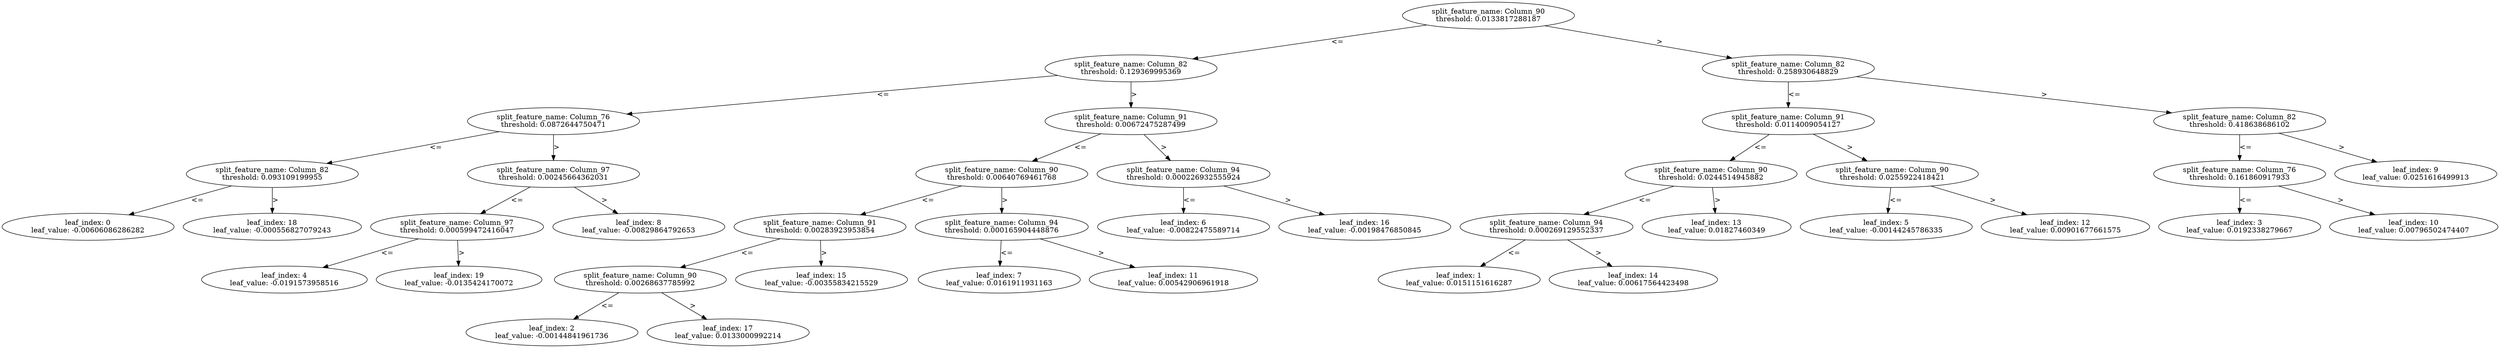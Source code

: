 digraph Tree4 {
	split0 [label="split_feature_name: Column_90\nthreshold: 0.0133817288187"]
	split1 [label="split_feature_name: Column_82\nthreshold: 0.129369995369"]
	split3 [label="split_feature_name: Column_76\nthreshold: 0.0872644750471"]
	split17 [label="split_feature_name: Column_82\nthreshold: 0.093109199955"]
	leaf0 [label="leaf_index: 0\nleaf_value: -0.00606086286282"]
	split17 -> leaf0 [label="<="]
	leaf18 [label="leaf_index: 18\nleaf_value: -0.000556827079243"]
	split17 -> leaf18 [label=">"]
	split3 -> split17 [label="<="]
	split7 [label="split_feature_name: Column_97\nthreshold: 0.00245664362031"]
	split18 [label="split_feature_name: Column_97\nthreshold: 0.000599472416047"]
	leaf4 [label="leaf_index: 4\nleaf_value: -0.0191573958516"]
	split18 -> leaf4 [label="<="]
	leaf19 [label="leaf_index: 19\nleaf_value: -0.0135424170072"]
	split18 -> leaf19 [label=">"]
	split7 -> split18 [label="<="]
	leaf8 [label="leaf_index: 8\nleaf_value: -0.00829864792653"]
	split7 -> leaf8 [label=">"]
	split3 -> split7 [label=">"]
	split1 -> split3 [label="<="]
	split5 [label="split_feature_name: Column_91\nthreshold: 0.00672475287499"]
	split6 [label="split_feature_name: Column_90\nthreshold: 0.00640769461768"]
	split14 [label="split_feature_name: Column_91\nthreshold: 0.00283923953854"]
	split16 [label="split_feature_name: Column_90\nthreshold: 0.00268637785992"]
	leaf2 [label="leaf_index: 2\nleaf_value: -0.00144841961736"]
	split16 -> leaf2 [label="<="]
	leaf17 [label="leaf_index: 17\nleaf_value: 0.0133000992214"]
	split16 -> leaf17 [label=">"]
	split14 -> split16 [label="<="]
	leaf15 [label="leaf_index: 15\nleaf_value: -0.00355834215529"]
	split14 -> leaf15 [label=">"]
	split6 -> split14 [label="<="]
	split10 [label="split_feature_name: Column_94\nthreshold: 0.000165904448876"]
	leaf7 [label="leaf_index: 7\nleaf_value: 0.0161911931163"]
	split10 -> leaf7 [label="<="]
	leaf11 [label="leaf_index: 11\nleaf_value: 0.00542906961918"]
	split10 -> leaf11 [label=">"]
	split6 -> split10 [label=">"]
	split5 -> split6 [label="<="]
	split15 [label="split_feature_name: Column_94\nthreshold: 0.000226932555924"]
	leaf6 [label="leaf_index: 6\nleaf_value: -0.00822475589714"]
	split15 -> leaf6 [label="<="]
	leaf16 [label="leaf_index: 16\nleaf_value: -0.00198476850845"]
	split15 -> leaf16 [label=">"]
	split5 -> split15 [label=">"]
	split1 -> split5 [label=">"]
	split0 -> split1 [label="<="]
	split2 [label="split_feature_name: Column_82\nthreshold: 0.258930648829"]
	split4 [label="split_feature_name: Column_91\nthreshold: 0.0114009054127"]
	split12 [label="split_feature_name: Column_90\nthreshold: 0.0244514945882"]
	split13 [label="split_feature_name: Column_94\nthreshold: 0.000269129552337"]
	leaf1 [label="leaf_index: 1\nleaf_value: 0.0151151616287"]
	split13 -> leaf1 [label="<="]
	leaf14 [label="leaf_index: 14\nleaf_value: 0.00617564423498"]
	split13 -> leaf14 [label=">"]
	split12 -> split13 [label="<="]
	leaf13 [label="leaf_index: 13\nleaf_value: 0.01827460349"]
	split12 -> leaf13 [label=">"]
	split4 -> split12 [label="<="]
	split11 [label="split_feature_name: Column_90\nthreshold: 0.0255922418421"]
	leaf5 [label="leaf_index: 5\nleaf_value: -0.00144245786335"]
	split11 -> leaf5 [label="<="]
	leaf12 [label="leaf_index: 12\nleaf_value: 0.00901677661575"]
	split11 -> leaf12 [label=">"]
	split4 -> split11 [label=">"]
	split2 -> split4 [label="<="]
	split8 [label="split_feature_name: Column_82\nthreshold: 0.418638686102"]
	split9 [label="split_feature_name: Column_76\nthreshold: 0.161860917933"]
	leaf3 [label="leaf_index: 3\nleaf_value: 0.0192338279667"]
	split9 -> leaf3 [label="<="]
	leaf10 [label="leaf_index: 10\nleaf_value: 0.00796502474407"]
	split9 -> leaf10 [label=">"]
	split8 -> split9 [label="<="]
	leaf9 [label="leaf_index: 9\nleaf_value: 0.0251616499913"]
	split8 -> leaf9 [label=">"]
	split2 -> split8 [label=">"]
	split0 -> split2 [label=">"]
}
